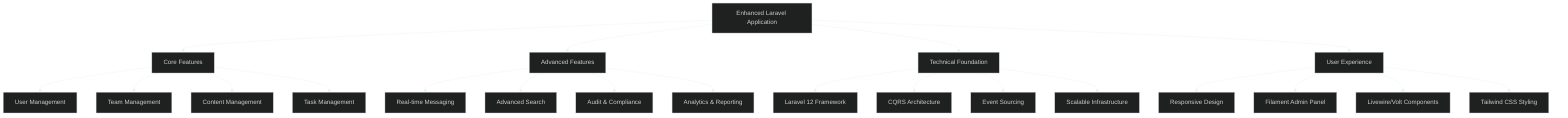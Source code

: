 %%{init: {'theme': 'dark', 'themeVariables': { 'primaryColor': '#2c3e50', 'primaryTextColor': '#ecf0f1', 'primaryBorderColor': '#7f8c8d', 'lineColor': '#ecf0f1', 'secondaryColor': '#34495e', 'tertiaryColor': '#282c34' }}}%%
graph TD
    A[Enhanced Laravel Application] --> B[Core Features]
    A --> C[Advanced Features]
    A --> D[Technical Foundation]
    A --> E[User Experience]
    
    B --> B1[User Management]
    B --> B2[Team Management]
    B --> B3[Content Management]
    B --> B4[Task Management]
    
    C --> C1[Real-time Messaging]
    C --> C2[Advanced Search]
    C --> C3[Audit & Compliance]
    C --> C4[Analytics & Reporting]
    
    D --> D1[Laravel 12 Framework]
    D --> D2[CQRS Architecture]
    D --> D3[Event Sourcing]
    D --> D4[Scalable Infrastructure]
    
    E --> E1[Responsive Design]
    E --> E2[Filament Admin Panel]
    E --> E3[Livewire/Volt Components]
    E --> E4[Tailwind CSS Styling]